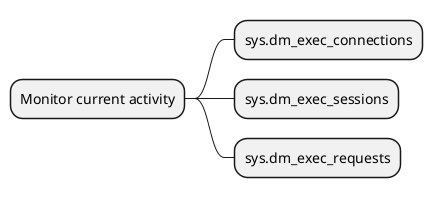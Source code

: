 @startmindmap
* Monitor current activity
** sys.dm_exec_connections
** sys.dm_exec_sessions
** sys.dm_exec_requests
@endmindmap